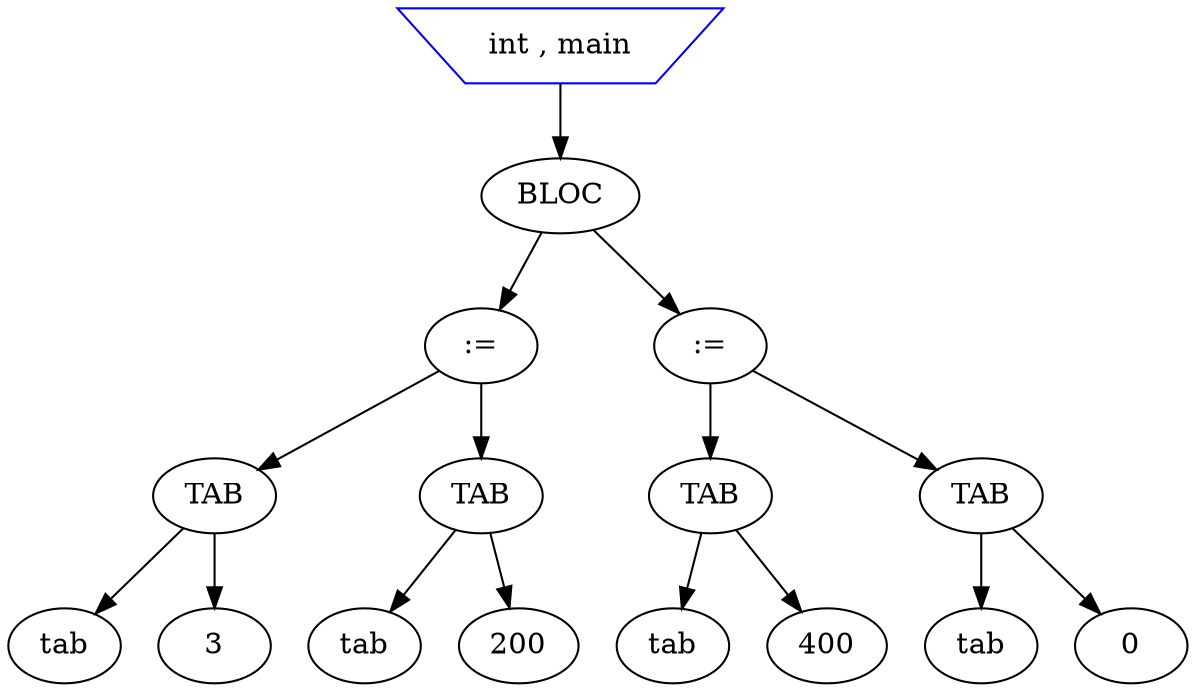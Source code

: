 digraph mon_programme {
node1[shape=ellipse label="tab" style=solid color=black]
node3[shape=ellipse label="3" style=solid color=black]
node2[shape=ellipse label="TAB" style=solid color=black]
node4[shape=ellipse label="tab" style=solid color=black]
node6[shape=ellipse label="200" style=solid color=black]
node5[shape=ellipse label="TAB" style=solid color=black]
node7[shape=ellipse label=":=" style=solid color=black]
node8[shape=ellipse label="tab" style=solid color=black]
node10[shape=ellipse label="400" style=solid color=black]
node9[shape=ellipse label="TAB" style=solid color=black]
node11[shape=ellipse label="tab" style=solid color=black]
node13[shape=ellipse label="0" style=solid color=black]
node12[shape=ellipse label="TAB" style=solid color=black]
node14[shape=ellipse label=":=" style=solid color=black]
node15[shape=ellipse label="BLOC" style=solid color=black]
node16[shape=invtrapezium label="int , main" style=solid color=blue]
node16->node15
node15->node14
node14->node12
node12->node13
node12->node11
node14->node9
node9->node10
node9->node8
node15->node7
node7->node5
node5->node6
node5->node4
node7->node2
node2->node3
node2->node1

}

